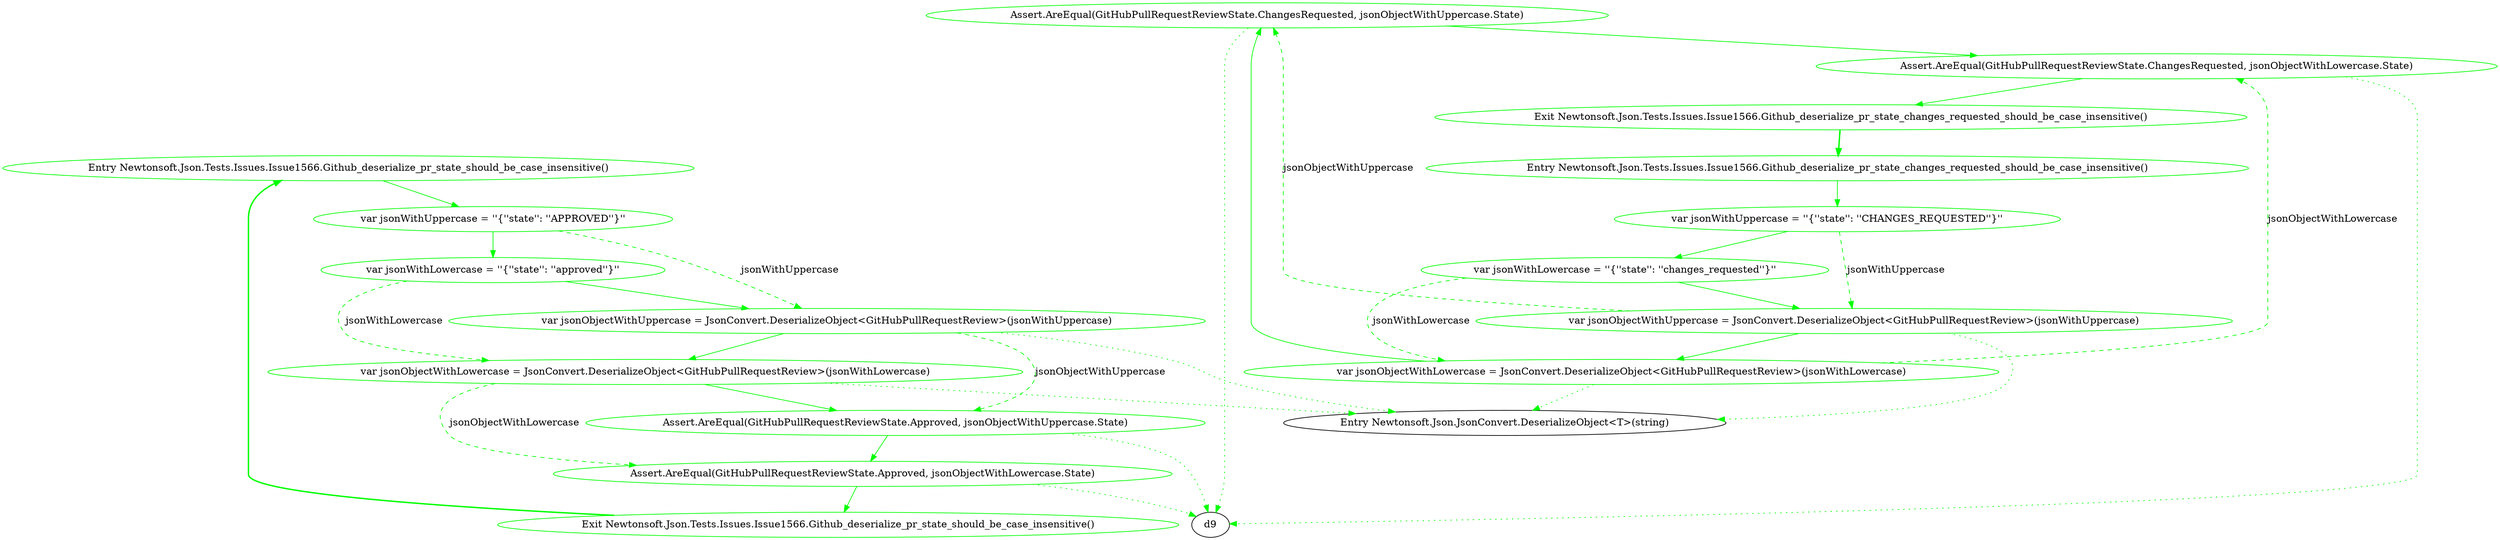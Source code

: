 digraph  {
d0 [color=green, file="Issue1566.cs.dot", label="Entry Newtonsoft.Json.Tests.Issues.Issue1566.Github_deserialize_pr_state_should_be_case_insensitive()", span="44-44", cluster="Newtonsoft.Json.Tests.Issues.Issue1566.Github_deserialize_pr_state_should_be_case_insensitive()", community=0];
d1 [color=green, file="Issue1566.cs.dot", label="var jsonWithUppercase = ''{\''state\'': \''APPROVED\''}''", span="47-47", cluster="Newtonsoft.Json.Tests.Issues.Issue1566.Github_deserialize_pr_state_should_be_case_insensitive()", community=0];
d7 [color=green, file="Issue1566.cs.dot", label="Exit Newtonsoft.Json.Tests.Issues.Issue1566.Github_deserialize_pr_state_should_be_case_insensitive()", span="44-44", cluster="Newtonsoft.Json.Tests.Issues.Issue1566.Github_deserialize_pr_state_should_be_case_insensitive()", community=0];
d2 [color=green, file="Issue1566.cs.dot", label="var jsonWithLowercase = ''{\''state\'': \''approved\''}''", span="48-48", cluster="Newtonsoft.Json.Tests.Issues.Issue1566.Github_deserialize_pr_state_should_be_case_insensitive()", community=0];
d3 [color=green, file="Issue1566.cs.dot", label="var jsonObjectWithUppercase = JsonConvert.DeserializeObject<GitHubPullRequestReview>(jsonWithUppercase)", span="51-51", cluster="Newtonsoft.Json.Tests.Issues.Issue1566.Github_deserialize_pr_state_should_be_case_insensitive()", community=0];
d4 [color=green, file="Issue1566.cs.dot", label="var jsonObjectWithLowercase = JsonConvert.DeserializeObject<GitHubPullRequestReview>(jsonWithLowercase)", span="52-52", cluster="Newtonsoft.Json.Tests.Issues.Issue1566.Github_deserialize_pr_state_should_be_case_insensitive()", community=0];
d5 [color=green, file="Issue1566.cs.dot", label="Assert.AreEqual(GitHubPullRequestReviewState.Approved, jsonObjectWithUppercase.State)", span="55-55", cluster="Newtonsoft.Json.Tests.Issues.Issue1566.Github_deserialize_pr_state_should_be_case_insensitive()", community=0];
d8 [file="Issue1566.cs.dot", label="Entry Newtonsoft.Json.JsonConvert.DeserializeObject<T>(string)", span="703-703", cluster="Newtonsoft.Json.JsonConvert.DeserializeObject<T>(string)"];
d6 [color=green, file="Issue1566.cs.dot", label="Assert.AreEqual(GitHubPullRequestReviewState.Approved, jsonObjectWithLowercase.State)", span="56-56", cluster="Newtonsoft.Json.Tests.Issues.Issue1566.Github_deserialize_pr_state_should_be_case_insensitive()", community=0];
d9;
d10 [color=green, file="Issue1566.cs.dot", label="Entry Newtonsoft.Json.Tests.Issues.Issue1566.Github_deserialize_pr_state_changes_requested_should_be_case_insensitive()", span="60-60", cluster="Newtonsoft.Json.Tests.Issues.Issue1566.Github_deserialize_pr_state_changes_requested_should_be_case_insensitive()", community=0];
d11 [color=green, file="Issue1566.cs.dot", label="var jsonWithUppercase = ''{\''state\'': \''CHANGES_REQUESTED\''}''", span="63-63", cluster="Newtonsoft.Json.Tests.Issues.Issue1566.Github_deserialize_pr_state_changes_requested_should_be_case_insensitive()", community=0];
d17 [color=green, file="Issue1566.cs.dot", label="Exit Newtonsoft.Json.Tests.Issues.Issue1566.Github_deserialize_pr_state_changes_requested_should_be_case_insensitive()", span="60-60", cluster="Newtonsoft.Json.Tests.Issues.Issue1566.Github_deserialize_pr_state_changes_requested_should_be_case_insensitive()", community=0];
d12 [color=green, file="Issue1566.cs.dot", label="var jsonWithLowercase = ''{\''state\'': \''changes_requested\''}''", span="64-64", cluster="Newtonsoft.Json.Tests.Issues.Issue1566.Github_deserialize_pr_state_changes_requested_should_be_case_insensitive()", community=0];
d13 [color=green, file="Issue1566.cs.dot", label="var jsonObjectWithUppercase = JsonConvert.DeserializeObject<GitHubPullRequestReview>(jsonWithUppercase)", span="67-67", cluster="Newtonsoft.Json.Tests.Issues.Issue1566.Github_deserialize_pr_state_changes_requested_should_be_case_insensitive()", community=0];
d14 [color=green, file="Issue1566.cs.dot", label="var jsonObjectWithLowercase = JsonConvert.DeserializeObject<GitHubPullRequestReview>(jsonWithLowercase)", span="68-68", cluster="Newtonsoft.Json.Tests.Issues.Issue1566.Github_deserialize_pr_state_changes_requested_should_be_case_insensitive()", community=0];
d15 [color=green, file="Issue1566.cs.dot", label="Assert.AreEqual(GitHubPullRequestReviewState.ChangesRequested, jsonObjectWithUppercase.State)", span="71-71", cluster="Newtonsoft.Json.Tests.Issues.Issue1566.Github_deserialize_pr_state_changes_requested_should_be_case_insensitive()", community=0];
d16 [color=green, file="Issue1566.cs.dot", label="Assert.AreEqual(GitHubPullRequestReviewState.ChangesRequested, jsonObjectWithLowercase.State)", span="72-72", cluster="Newtonsoft.Json.Tests.Issues.Issue1566.Github_deserialize_pr_state_changes_requested_should_be_case_insensitive()", community=0];
d0 -> d1  [key=0, color=green, style=solid];
d1 -> d2  [key=0, color=green, style=solid];
d1 -> d3  [key=1, color=green, label=jsonWithUppercase, style=dashed];
d7 -> d0  [key=0, color=green, style=bold];
d2 -> d3  [key=0, color=green, style=solid];
d2 -> d4  [key=1, color=green, label=jsonWithLowercase, style=dashed];
d3 -> d4  [key=0, color=green, style=solid];
d3 -> d5  [key=1, color=green, label=jsonObjectWithUppercase, style=dashed];
d3 -> d8  [key=2, color=green, style=dotted];
d4 -> d5  [key=0, color=green, style=solid];
d4 -> d6  [key=1, color=green, label=jsonObjectWithLowercase, style=dashed];
d4 -> d8  [key=2, color=green, style=dotted];
d5 -> d9  [key=2, color=green, style=dotted];
d5 -> d6  [key=0, color=green, style=solid];
d6 -> d9  [key=2, color=green, style=dotted];
d6 -> d7  [key=0, color=green, style=solid];
d10 -> d11  [key=0, color=green, style=solid];
d11 -> d12  [key=0, color=green, style=solid];
d11 -> d13  [key=1, color=green, label=jsonWithUppercase, style=dashed];
d17 -> d10  [key=0, color=green, style=bold];
d12 -> d13  [key=0, color=green, style=solid];
d12 -> d14  [key=1, color=green, label=jsonWithLowercase, style=dashed];
d13 -> d8  [key=2, color=green, style=dotted];
d13 -> d14  [key=0, color=green, style=solid];
d13 -> d15  [key=1, color=green, label=jsonObjectWithUppercase, style=dashed];
d14 -> d8  [key=2, color=green, style=dotted];
d14 -> d15  [key=0, color=green, style=solid];
d14 -> d16  [key=1, color=green, label=jsonObjectWithLowercase, style=dashed];
d15 -> d9  [key=2, color=green, style=dotted];
d15 -> d16  [key=0, color=green, style=solid];
d16 -> d9  [key=2, color=green, style=dotted];
d16 -> d17  [key=0, color=green, style=solid];
}
